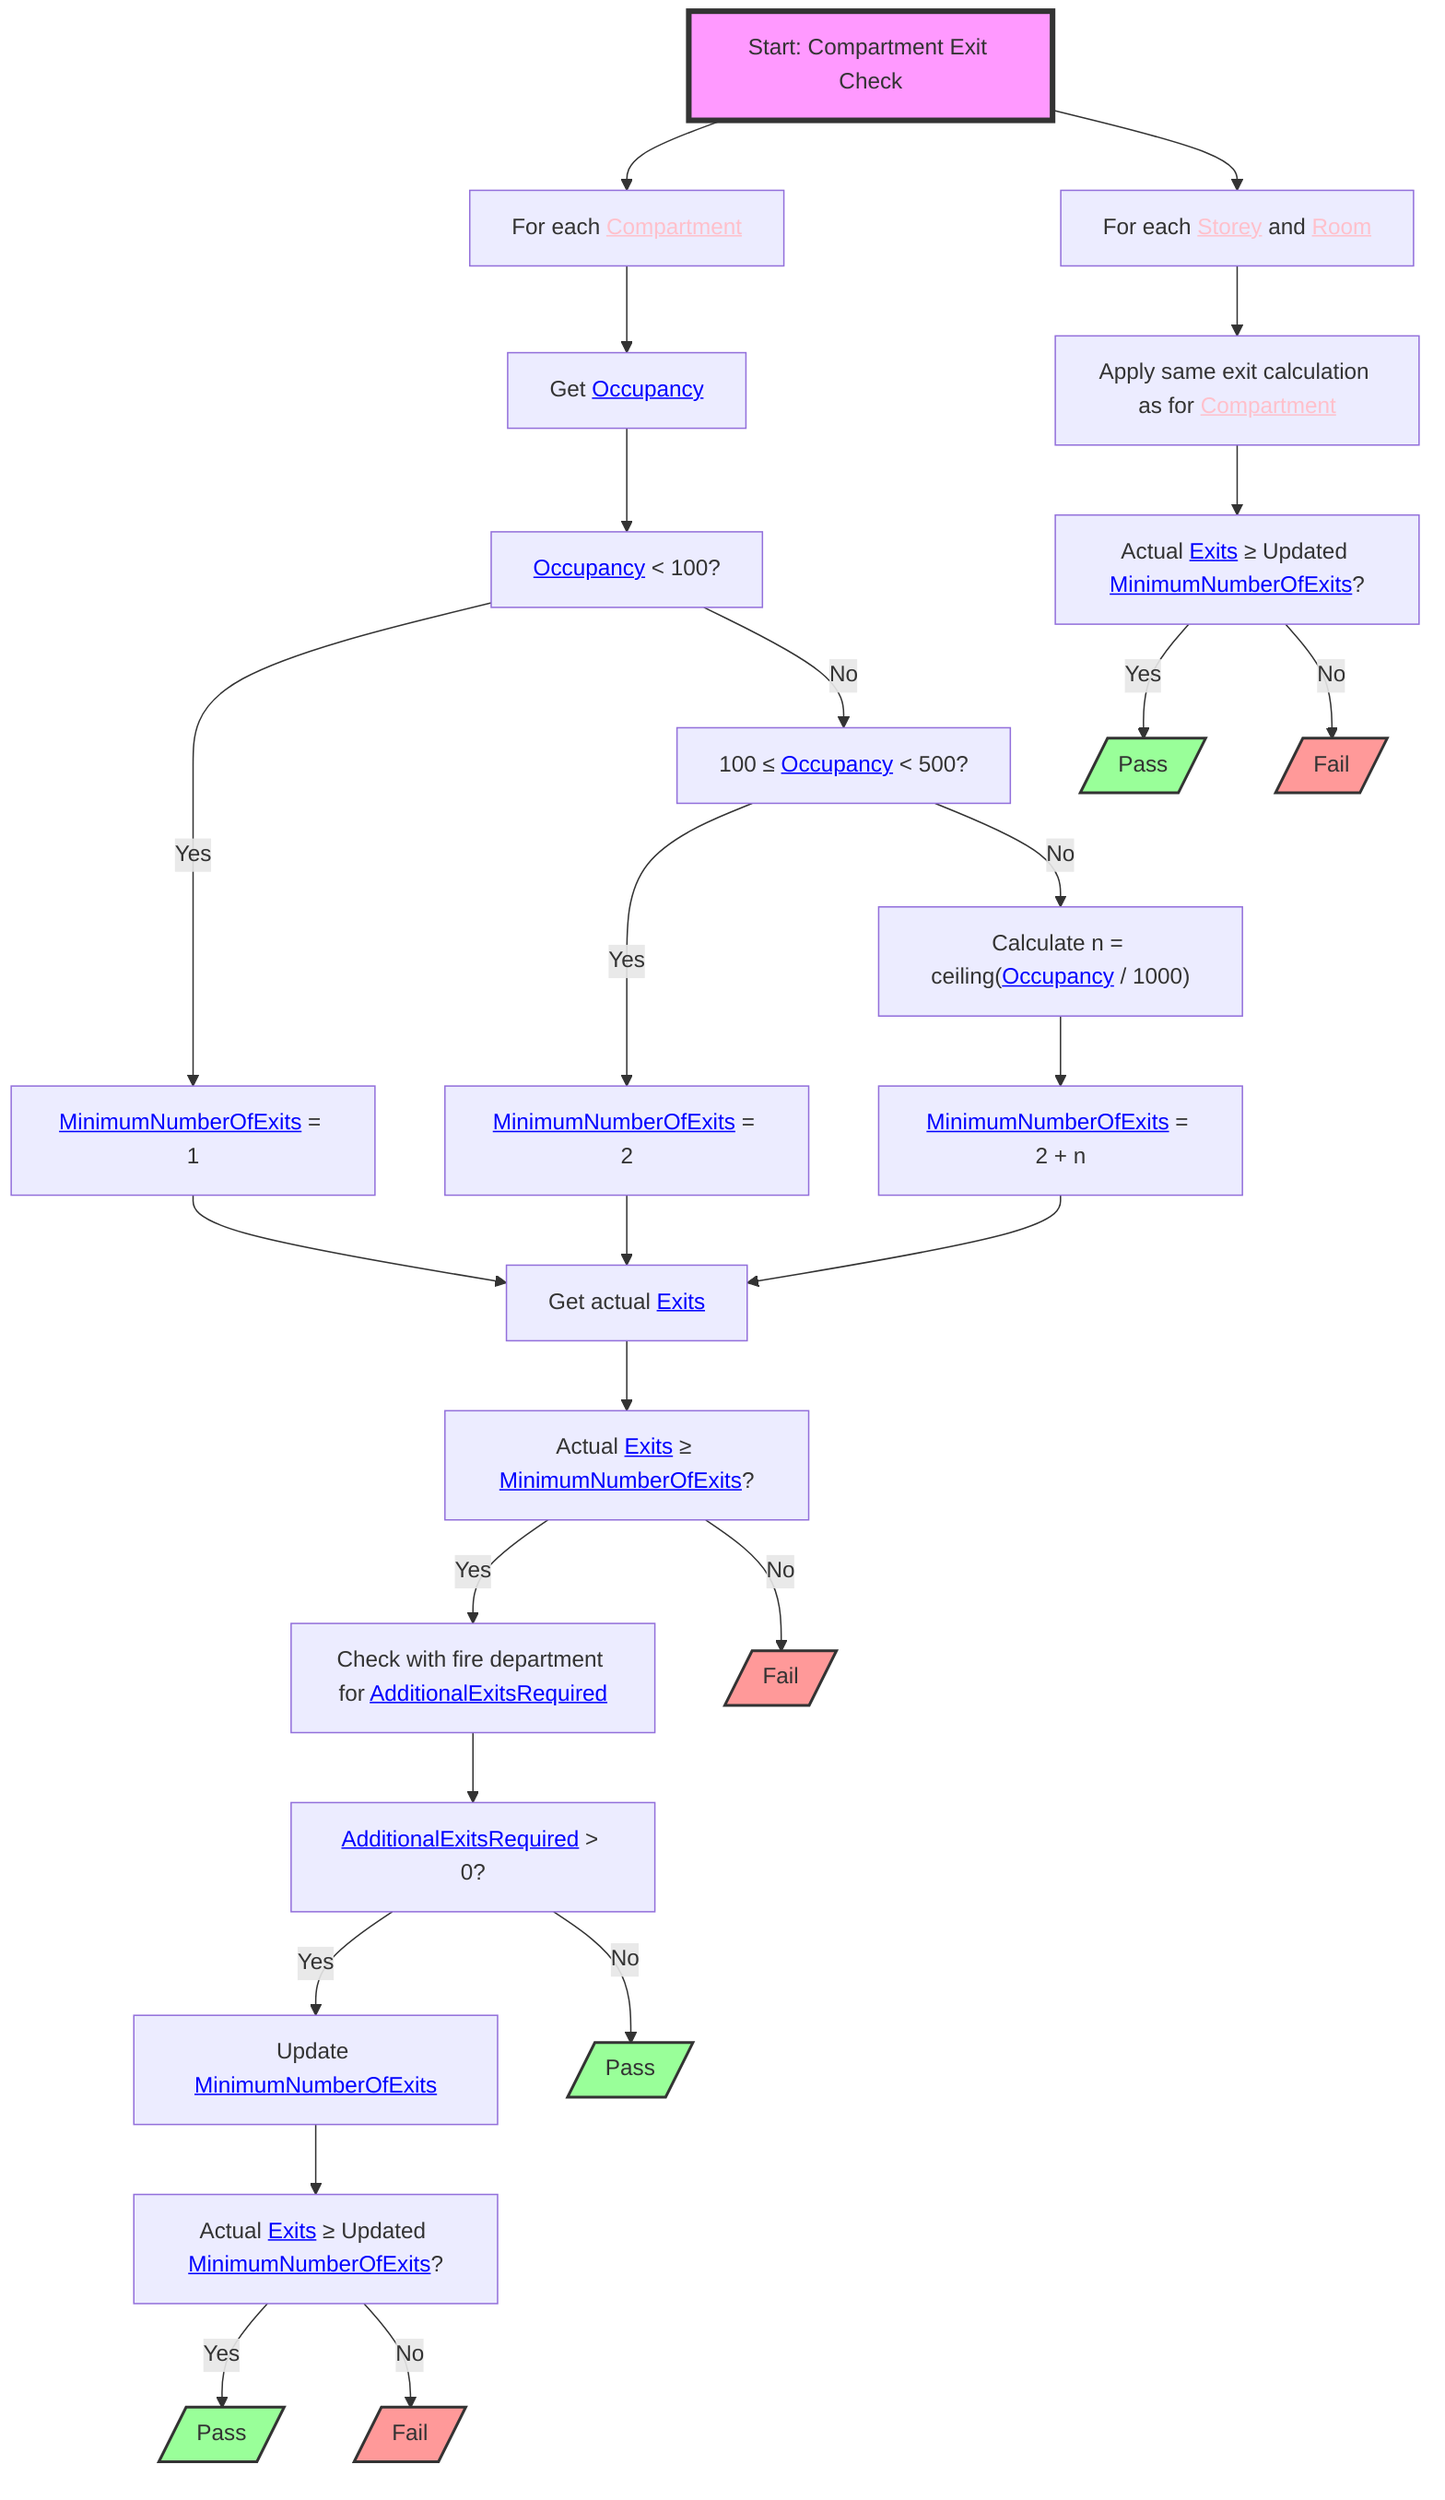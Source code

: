 flowchart TD
    S1["Start: Compartment Exit Check"] --> A["For each <a href='http://example.com/firebimbuilding#Compartment' style='color:pink;'>Compartment</a>"]
    A --> B["Get <a href='http://example.com/firebimbuilding#Occupancy' style='color:blue;'>Occupancy</a>"]
    B --> C["<a href='http://example.com/firebimbuilding#Occupancy' style='color:blue;'>Occupancy</a> < 100?"]
    C -- Yes --> D["<a href='http://example.com/firebimbuilding#MinimumNumberOfExits' style='color:blue;'>MinimumNumberOfExits</a> = 1"]
    C -- No --> E["100 ≤ <a href='http://example.com/firebimbuilding#Occupancy' style='color:blue;'>Occupancy</a> < 500?"]
    E -- Yes --> F["<a href='http://example.com/firebimbuilding#MinimumNumberOfExits' style='color:blue;'>MinimumNumberOfExits</a> = 2"]
    E -- No --> G["Calculate n = ceiling(<a href='http://example.com/firebimbuilding#Occupancy' style='color:blue;'>Occupancy</a> / 1000)"]
    G --> H["<a href='http://example.com/firebimbuilding#MinimumNumberOfExits' style='color:blue;'>MinimumNumberOfExits</a> = 2 + n"]
    D & F & H --> I["Get actual <a href='http://example.com/firebimbuilding#Exits' style='color:blue;'>Exits</a>"]
    I --> J["Actual <a href='http://example.com/firebimbuilding#Exits' style='color:blue;'>Exits</a> ≥ <a href='http://example.com/firebimbuilding#MinimumNumberOfExits' style='color:blue;'>MinimumNumberOfExits</a>?"]
    J -- Yes --> K["Check with fire department for <a href='http://example.com/firebimbuilding#AdditionalExitsRequired' style='color:blue;'>AdditionalExitsRequired</a>"]
    J -- No --> L[/"Fail"/]
    K --> M["<a href='http://example.com/firebimbuilding#AdditionalExitsRequired' style='color:blue;'>AdditionalExitsRequired</a> > 0?"]
    M -- Yes --> N["Update <a href='http://example.com/firebimbuilding#MinimumNumberOfExits' style='color:blue;'>MinimumNumberOfExits</a>"]
    N --> O["Actual <a href='http://example.com/firebimbuilding#Exits' style='color:blue;'>Exits</a> ≥ Updated <a href='http://example.com/firebimbuilding#MinimumNumberOfExits' style='color:blue;'>MinimumNumberOfExits</a>?"]
    O -- Yes --> P[/"Pass"/]
    O -- No --> Q[/"Fail"/]
    M -- No --> R[/"Pass"/]
    S1 --> S["For each <a href='http://example.com/firebimbuilding#Storey' style='color:pink;'>Storey</a> and <a href='http://example.com/firebimbuilding#Room' style='color:pink;'>Room</a>"]
    S --> T["Apply same exit calculation as for <a href='http://example.com/firebimbuilding#Compartment' style='color:pink;'>Compartment</a>"]
    T --> U["Actual <a href='http://example.com/firebimbuilding#Exits' style='color:blue;'>Exits</a> ≥ Updated <a href='http://example.com/firebimbuilding#MinimumNumberOfExits' style='color:blue;'>MinimumNumberOfExits</a>?"]
    U -- Yes --> V[/"Pass"/]
    U -- No --> W[/"Fail"/]

    S1:::startClass
    L:::failClass
    P:::passClass
    Q:::failClass
    R:::passClass
    V:::passClass
    W:::failClass

    classDef startClass fill:#f9f,stroke:#333,stroke-width:4px
    classDef passClass fill:#9f9,stroke:#333,stroke-width:2px
    classDef failClass fill:#f99,stroke:#333,stroke-width:2px
